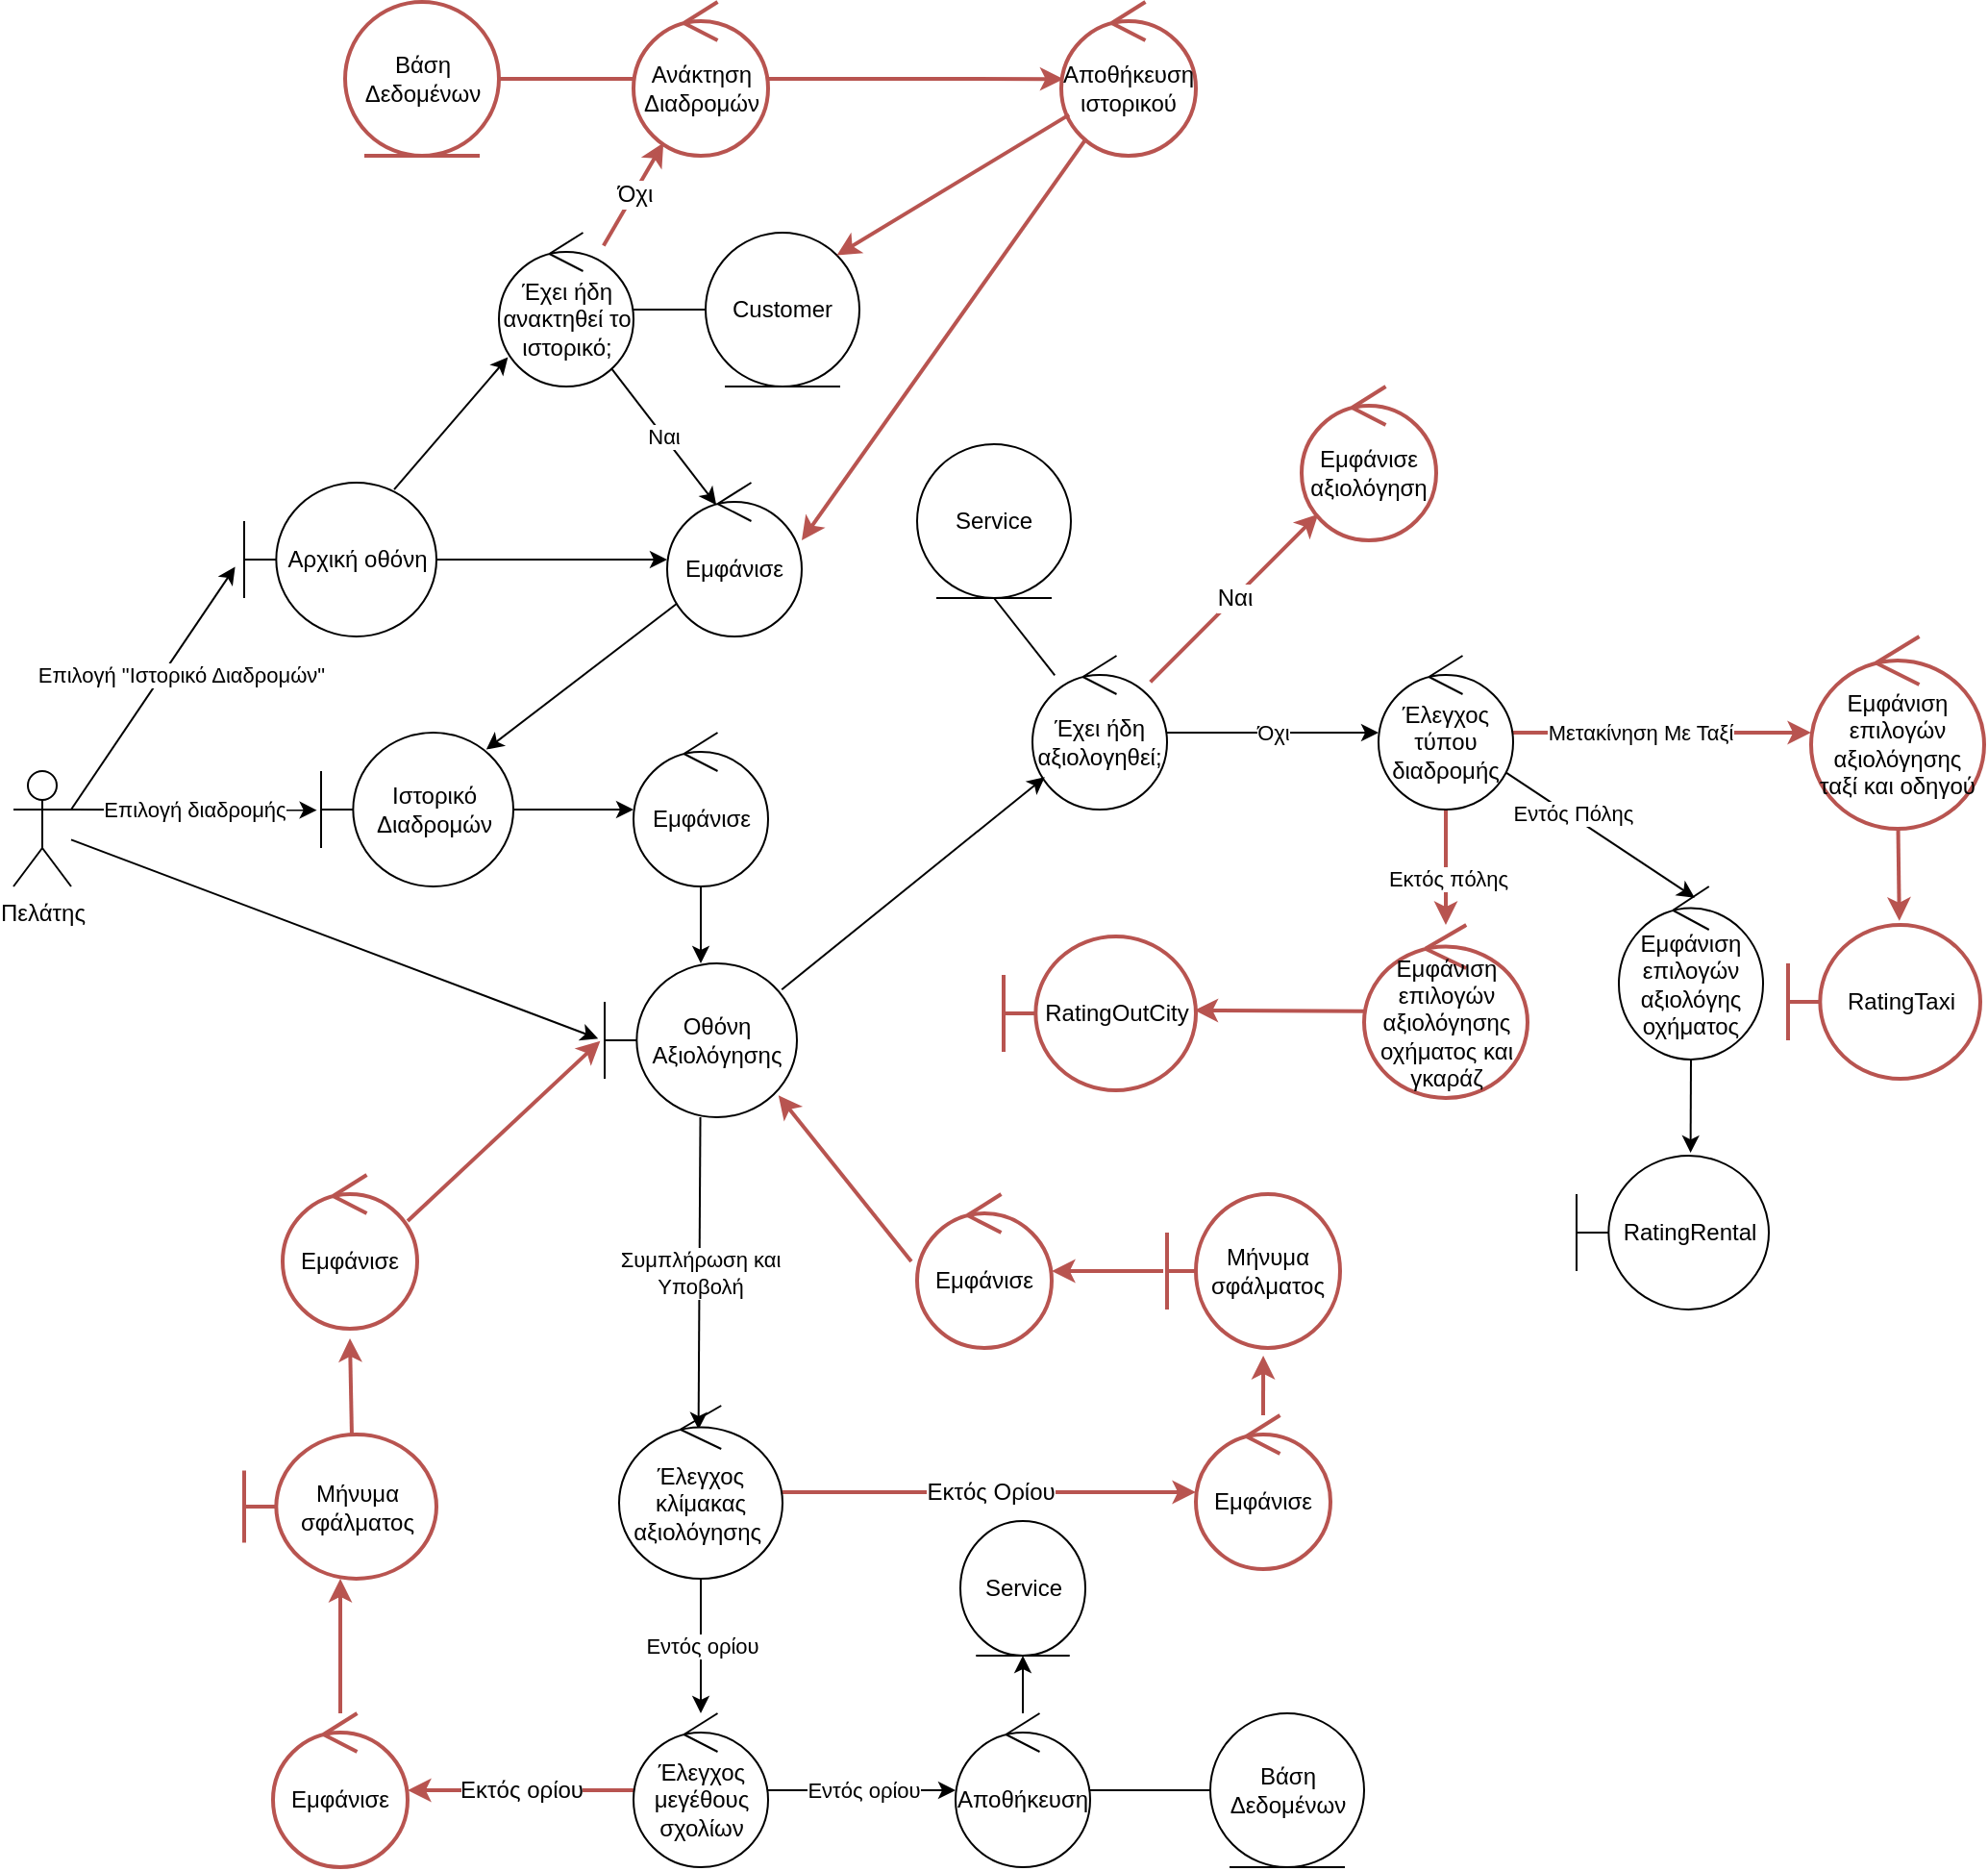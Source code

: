 <mxfile>
    <diagram id="tMwVYfzn25PWMmUZTQfm" name="Page-1">
        <mxGraphModel dx="1505" dy="601" grid="1" gridSize="10" guides="1" tooltips="1" connect="1" arrows="1" fold="1" page="1" pageScale="1" pageWidth="850" pageHeight="1100" math="0" shadow="0">
            <root>
                <mxCell id="0"/>
                <mxCell id="1" parent="0"/>
                <mxCell id="17" value="" style="edgeStyle=none;html=1;entryX=-0.047;entryY=0.547;entryDx=0;entryDy=0;entryPerimeter=0;exitX=1;exitY=0.333;exitDx=0;exitDy=0;exitPerimeter=0;" parent="1" source="2" target="57" edge="1">
                    <mxGeometry relative="1" as="geometry"/>
                </mxCell>
                <mxCell id="18" value="Επιλογή &quot;Ιστορικό Διαδρομών&quot;" style="edgeLabel;html=1;align=center;verticalAlign=middle;resizable=0;points=[];" parent="17" vertex="1" connectable="0">
                    <mxGeometry x="-0.355" y="-3" relative="1" as="geometry">
                        <mxPoint x="27" y="-31" as="offset"/>
                    </mxGeometry>
                </mxCell>
                <mxCell id="26" style="edgeStyle=none;html=1;entryX=-0.034;entryY=0.489;entryDx=0;entryDy=0;entryPerimeter=0;" parent="1" source="2" target="104" edge="1">
                    <mxGeometry relative="1" as="geometry"/>
                </mxCell>
                <mxCell id="66" value="Επιλογή διαδρομής" style="edgeStyle=none;html=1;exitX=1;exitY=0.333;exitDx=0;exitDy=0;exitPerimeter=0;entryX=-0.022;entryY=0.504;entryDx=0;entryDy=0;entryPerimeter=0;" parent="1" source="2" target="10" edge="1">
                    <mxGeometry relative="1" as="geometry"/>
                </mxCell>
                <mxCell id="2" value="Πελάτης" style="shape=umlActor;verticalLabelPosition=bottom;verticalAlign=top;html=1;" parent="1" vertex="1">
                    <mxGeometry x="-350" y="520" width="30" height="60" as="geometry"/>
                </mxCell>
                <mxCell id="14" value="" style="edgeStyle=none;html=1;entryX=0.526;entryY=0.065;entryDx=0;entryDy=0;entryPerimeter=0;" parent="1" source="8" target="15" edge="1">
                    <mxGeometry relative="1" as="geometry">
                        <mxPoint x="725" y="590" as="targetPoint"/>
                    </mxGeometry>
                </mxCell>
                <mxCell id="46" value="Εντός Πόλης" style="edgeLabel;html=1;align=center;verticalAlign=middle;resizable=0;points=[];" parent="14" vertex="1" connectable="0">
                    <mxGeometry x="-0.301" y="2" relative="1" as="geometry">
                        <mxPoint as="offset"/>
                    </mxGeometry>
                </mxCell>
                <mxCell id="43" style="edgeStyle=none;html=1;fontSize=12;fillColor=none;strokeColor=#b85450;strokeWidth=2;" parent="1" source="8" target="42" edge="1">
                    <mxGeometry relative="1" as="geometry"/>
                </mxCell>
                <mxCell id="45" value="Εκτός πόλης" style="edgeLabel;html=1;align=center;verticalAlign=middle;resizable=0;points=[];" parent="43" vertex="1" connectable="0">
                    <mxGeometry x="0.177" y="1" relative="1" as="geometry">
                        <mxPoint as="offset"/>
                    </mxGeometry>
                </mxCell>
                <mxCell id="48" style="edgeStyle=none;html=1;entryX=0;entryY=0.5;entryDx=0;entryDy=0;entryPerimeter=0;fontSize=12;fillColor=none;strokeColor=#b85450;strokeWidth=2;" parent="1" source="8" target="47" edge="1">
                    <mxGeometry relative="1" as="geometry"/>
                </mxCell>
                <mxCell id="49" value="Μετακίνηση Με Ταξί" style="edgeLabel;html=1;align=center;verticalAlign=middle;resizable=0;points=[];" parent="48" vertex="1" connectable="0">
                    <mxGeometry x="-0.3" relative="1" as="geometry">
                        <mxPoint x="11" as="offset"/>
                    </mxGeometry>
                </mxCell>
                <mxCell id="8" value="Έλεγχος τύπου διαδρομής" style="ellipse;shape=umlControl;whiteSpace=wrap;html=1;" parent="1" vertex="1">
                    <mxGeometry x="360" y="460" width="70" height="80" as="geometry"/>
                </mxCell>
                <mxCell id="105" value="" style="edgeStyle=none;html=1;" parent="1" source="10" target="103" edge="1">
                    <mxGeometry relative="1" as="geometry"/>
                </mxCell>
                <mxCell id="10" value="Ιστορικό Διαδρομών" style="shape=umlBoundary;whiteSpace=wrap;html=1;" parent="1" vertex="1">
                    <mxGeometry x="-190" y="500" width="100" height="80" as="geometry"/>
                </mxCell>
                <mxCell id="111" value="" style="edgeStyle=none;html=1;entryX=0.593;entryY=-0.018;entryDx=0;entryDy=0;entryPerimeter=0;" parent="1" source="15" target="127" edge="1">
                    <mxGeometry relative="1" as="geometry">
                        <mxPoint x="522.5" y="720" as="targetPoint"/>
                    </mxGeometry>
                </mxCell>
                <mxCell id="15" value="Εμφάνιση επιλογών αξιολόγης οχήματος" style="ellipse;shape=umlControl;whiteSpace=wrap;html=1;fillColor=default;strokeColor=default;strokeWidth=1;" parent="1" vertex="1">
                    <mxGeometry x="485" y="580" width="75" height="90" as="geometry"/>
                </mxCell>
                <mxCell id="30" value="Συμπλήρωση και&lt;br&gt;Υποβολή" style="edgeStyle=none;html=1;entryX=0.486;entryY=0.138;entryDx=0;entryDy=0;entryPerimeter=0;" parent="1" source="104" target="29" edge="1">
                    <mxGeometry relative="1" as="geometry">
                        <mxPoint x="-1" y="770" as="sourcePoint"/>
                    </mxGeometry>
                </mxCell>
                <mxCell id="32" value="Εντός ορίου" style="edgeStyle=none;html=1;" parent="1" source="29" target="31" edge="1">
                    <mxGeometry relative="1" as="geometry"/>
                </mxCell>
                <mxCell id="85" value="Εκτός Ορίου" style="edgeStyle=none;html=1;fontSize=12;fillColor=none;strokeColor=#b85450;strokeWidth=2;" parent="1" source="29" target="51" edge="1">
                    <mxGeometry relative="1" as="geometry"/>
                </mxCell>
                <mxCell id="29" value="Έλεγχος κλίμακας αξιολόγησης&amp;nbsp;" style="ellipse;shape=umlControl;whiteSpace=wrap;html=1;" parent="1" vertex="1">
                    <mxGeometry x="-35" y="850" width="85" height="90" as="geometry"/>
                </mxCell>
                <mxCell id="34" value="Εντός ορίου" style="edgeStyle=none;html=1;" parent="1" source="31" target="33" edge="1">
                    <mxGeometry relative="1" as="geometry"/>
                </mxCell>
                <mxCell id="88" value="Εκτός ορίου" style="edgeStyle=none;html=1;fontSize=12;fillColor=none;strokeColor=#b85450;strokeWidth=2;" parent="1" source="31" target="54" edge="1">
                    <mxGeometry relative="1" as="geometry"/>
                </mxCell>
                <mxCell id="31" value="Έλεγχος μεγέθους σχολίων" style="ellipse;shape=umlControl;whiteSpace=wrap;html=1;" parent="1" vertex="1">
                    <mxGeometry x="-27.5" y="1010" width="70" height="80" as="geometry"/>
                </mxCell>
                <mxCell id="36" value="" style="edgeStyle=none;html=1;endArrow=none;endFill=0;" parent="1" source="33" target="35" edge="1">
                    <mxGeometry relative="1" as="geometry"/>
                </mxCell>
                <mxCell id="102" value="" style="edgeStyle=none;html=1;" parent="1" source="33" target="101" edge="1">
                    <mxGeometry relative="1" as="geometry"/>
                </mxCell>
                <mxCell id="33" value="Αποθήκευση" style="ellipse;shape=umlControl;whiteSpace=wrap;html=1;" parent="1" vertex="1">
                    <mxGeometry x="140" y="1010" width="70" height="80" as="geometry"/>
                </mxCell>
                <mxCell id="35" value="Βάση Δεδομένων" style="ellipse;shape=umlEntity;whiteSpace=wrap;html=1;" parent="1" vertex="1">
                    <mxGeometry x="272.5" y="1010" width="80" height="80" as="geometry"/>
                </mxCell>
                <mxCell id="113" value="" style="edgeStyle=none;html=1;fontSize=12;fillColor=none;strokeColor=#b85450;strokeWidth=2;entryX=0.993;entryY=0.48;entryDx=0;entryDy=0;entryPerimeter=0;" parent="1" source="42" target="129" edge="1">
                    <mxGeometry relative="1" as="geometry">
                        <mxPoint x="285" y="645" as="targetPoint"/>
                    </mxGeometry>
                </mxCell>
                <mxCell id="42" value="Εμφάνιση επιλογών αξιολόγησης οχήματος και γκαράζ" style="ellipse;shape=umlControl;whiteSpace=wrap;html=1;strokeColor=#b85450;fillColor=none;strokeWidth=2;" parent="1" vertex="1">
                    <mxGeometry x="352.5" y="600" width="85" height="90" as="geometry"/>
                </mxCell>
                <mxCell id="109" value="" style="edgeStyle=none;html=1;fontSize=12;fillColor=none;strokeColor=#b85450;strokeWidth=2;entryX=0.579;entryY=-0.027;entryDx=0;entryDy=0;entryPerimeter=0;" parent="1" source="47" target="128" edge="1">
                    <mxGeometry relative="1" as="geometry">
                        <mxPoint x="630" y="590" as="targetPoint"/>
                    </mxGeometry>
                </mxCell>
                <mxCell id="47" value="Εμφάνιση επιλογών αξιολόγησης ταξί και οδηγού" style="ellipse;shape=umlControl;whiteSpace=wrap;html=1;strokeColor=#b85450;fillColor=none;strokeWidth=2;" parent="1" vertex="1">
                    <mxGeometry x="585" y="450" width="90" height="100" as="geometry"/>
                </mxCell>
                <mxCell id="90" value="" style="edgeStyle=none;html=1;fontSize=12;fillColor=none;strokeColor=#b85450;strokeWidth=2;entryX=0.556;entryY=1.05;entryDx=0;entryDy=0;entryPerimeter=0;" parent="1" source="51" target="89" edge="1">
                    <mxGeometry relative="1" as="geometry"/>
                </mxCell>
                <mxCell id="51" value="Εμφάνισε" style="ellipse;shape=umlControl;whiteSpace=wrap;html=1;strokeColor=#b85450;fillColor=none;strokeWidth=2;" parent="1" vertex="1">
                    <mxGeometry x="265" y="855" width="70" height="80" as="geometry"/>
                </mxCell>
                <mxCell id="92" value="" style="edgeStyle=none;html=1;fontSize=12;fillColor=none;strokeColor=#b85450;strokeWidth=2;" parent="1" source="54" target="91" edge="1">
                    <mxGeometry relative="1" as="geometry"/>
                </mxCell>
                <mxCell id="54" value="Εμφάνισε" style="ellipse;shape=umlControl;whiteSpace=wrap;html=1;strokeColor=#b85450;fillColor=none;strokeWidth=2;" parent="1" vertex="1">
                    <mxGeometry x="-215" y="1010" width="70" height="80" as="geometry"/>
                </mxCell>
                <mxCell id="60" value="" style="edgeStyle=none;html=1;" parent="1" source="57" target="59" edge="1">
                    <mxGeometry relative="1" as="geometry"/>
                </mxCell>
                <mxCell id="116" style="edgeStyle=none;html=1;entryX=0.067;entryY=0.81;entryDx=0;entryDy=0;entryPerimeter=0;exitX=0.78;exitY=0.045;exitDx=0;exitDy=0;exitPerimeter=0;" edge="1" parent="1" source="57" target="114">
                    <mxGeometry relative="1" as="geometry"/>
                </mxCell>
                <mxCell id="57" value="Αρχική οθόνη" style="shape=umlBoundary;whiteSpace=wrap;html=1;" parent="1" vertex="1">
                    <mxGeometry x="-230" y="370" width="100" height="80" as="geometry"/>
                </mxCell>
                <mxCell id="62" value="" style="edgeStyle=none;html=1;entryX=0.859;entryY=0.11;entryDx=0;entryDy=0;entryPerimeter=0;" parent="1" source="59" target="10" edge="1">
                    <mxGeometry relative="1" as="geometry"/>
                </mxCell>
                <mxCell id="59" value="Εμφάνισε" style="ellipse;shape=umlControl;whiteSpace=wrap;html=1;" parent="1" vertex="1">
                    <mxGeometry x="-10" y="370" width="70" height="80" as="geometry"/>
                </mxCell>
                <mxCell id="71" value="Ναι" style="edgeStyle=none;html=1;fontSize=12;fillColor=none;strokeColor=#b85450;strokeWidth=2;" parent="1" source="67" target="70" edge="1">
                    <mxGeometry relative="1" as="geometry"/>
                </mxCell>
                <mxCell id="74" style="edgeStyle=none;html=1;entryX=0.5;entryY=1;entryDx=0;entryDy=0;endArrow=none;endFill=0;" parent="1" source="67" target="72" edge="1">
                    <mxGeometry relative="1" as="geometry"/>
                </mxCell>
                <mxCell id="82" value="Όχι" style="edgeStyle=none;html=1;" parent="1" source="67" target="8" edge="1">
                    <mxGeometry relative="1" as="geometry"/>
                </mxCell>
                <mxCell id="67" value="Έχει ήδη αξιολογηθεί;" style="ellipse;shape=umlControl;whiteSpace=wrap;html=1;" parent="1" vertex="1">
                    <mxGeometry x="180" y="460" width="70" height="80" as="geometry"/>
                </mxCell>
                <mxCell id="70" value="Εμφάνισε&lt;br&gt;αξιολόγηση" style="ellipse;shape=umlControl;whiteSpace=wrap;html=1;fillColor=none;strokeColor=#b85450;strokeWidth=2;" parent="1" vertex="1">
                    <mxGeometry x="320" y="320" width="70" height="80" as="geometry"/>
                </mxCell>
                <mxCell id="72" value="Service" style="ellipse;shape=umlEntity;whiteSpace=wrap;html=1;" parent="1" vertex="1">
                    <mxGeometry x="120" y="350" width="80" height="80" as="geometry"/>
                </mxCell>
                <mxCell id="89" value="Μήνυμα σφάλματος" style="shape=umlBoundary;whiteSpace=wrap;html=1;fillColor=none;strokeColor=#b85450;strokeWidth=2;" parent="1" vertex="1">
                    <mxGeometry x="250" y="740" width="90" height="80" as="geometry"/>
                </mxCell>
                <mxCell id="91" value="Μήνυμα σφάλματος" style="shape=umlBoundary;whiteSpace=wrap;html=1;fillColor=none;strokeColor=#b85450;strokeWidth=2;" parent="1" vertex="1">
                    <mxGeometry x="-230" y="865" width="100" height="75" as="geometry"/>
                </mxCell>
                <mxCell id="95" value="Εμφάνισε" style="ellipse;shape=umlControl;whiteSpace=wrap;html=1;strokeColor=#b85450;fillColor=none;strokeWidth=2;" parent="1" vertex="1">
                    <mxGeometry x="-210" y="730" width="70" height="80" as="geometry"/>
                </mxCell>
                <mxCell id="96" style="edgeStyle=none;html=1;fontSize=12;fillColor=none;strokeColor=#b85450;strokeWidth=2;exitX=0.56;exitY=0.013;exitDx=0;exitDy=0;exitPerimeter=0;entryX=0.5;entryY=1.063;entryDx=0;entryDy=0;entryPerimeter=0;" parent="1" source="91" target="95" edge="1">
                    <mxGeometry relative="1" as="geometry">
                        <mxPoint x="-200" y="840" as="sourcePoint"/>
                        <mxPoint x="-325.02" y="801.06" as="targetPoint"/>
                    </mxGeometry>
                </mxCell>
                <mxCell id="97" style="edgeStyle=none;html=1;fontSize=12;fillColor=none;strokeColor=#b85450;strokeWidth=2;exitX=0.929;exitY=0.3;exitDx=0;exitDy=0;exitPerimeter=0;entryX=-0.023;entryY=0.504;entryDx=0;entryDy=0;entryPerimeter=0;" parent="1" source="95" target="104" edge="1">
                    <mxGeometry relative="1" as="geometry">
                        <mxPoint x="-65" y="809.995" as="sourcePoint"/>
                        <mxPoint x="-64" y="766.01" as="targetPoint"/>
                    </mxGeometry>
                </mxCell>
                <mxCell id="98" value="Εμφάνισε" style="ellipse;shape=umlControl;whiteSpace=wrap;html=1;strokeColor=#b85450;fillColor=none;strokeWidth=2;" parent="1" vertex="1">
                    <mxGeometry x="120" y="740" width="70" height="80" as="geometry"/>
                </mxCell>
                <mxCell id="99" value="" style="edgeStyle=none;html=1;fontSize=12;fillColor=none;strokeColor=#b85450;strokeWidth=2;exitX=-0.043;exitY=0.438;exitDx=0;exitDy=0;exitPerimeter=0;entryX=0.904;entryY=0.858;entryDx=0;entryDy=0;entryPerimeter=0;" parent="1" source="98" target="104" edge="1">
                    <mxGeometry relative="1" as="geometry">
                        <mxPoint x="108.897" y="878.11" as="sourcePoint"/>
                        <mxPoint x="141.103" y="830" as="targetPoint"/>
                    </mxGeometry>
                </mxCell>
                <mxCell id="100" value="" style="edgeStyle=none;html=1;fontSize=12;fillColor=none;strokeColor=#b85450;strokeWidth=2;entryX=1;entryY=0.5;entryDx=0;entryDy=0;entryPerimeter=0;exitX=-0.022;exitY=0.5;exitDx=0;exitDy=0;exitPerimeter=0;" parent="1" source="89" target="98" edge="1">
                    <mxGeometry relative="1" as="geometry">
                        <mxPoint x="236.127" y="938.11" as="sourcePoint"/>
                        <mxPoint x="268.333" y="890" as="targetPoint"/>
                    </mxGeometry>
                </mxCell>
                <mxCell id="101" value="Service" style="ellipse;shape=umlEntity;whiteSpace=wrap;html=1;" parent="1" vertex="1">
                    <mxGeometry x="142.5" y="910" width="65" height="70" as="geometry"/>
                </mxCell>
                <mxCell id="106" value="" style="edgeStyle=none;html=1;" parent="1" source="103" target="104" edge="1">
                    <mxGeometry relative="1" as="geometry"/>
                </mxCell>
                <mxCell id="103" value="Εμφάνισε" style="ellipse;shape=umlControl;whiteSpace=wrap;html=1;" parent="1" vertex="1">
                    <mxGeometry x="-27.5" y="500" width="70" height="80" as="geometry"/>
                </mxCell>
                <mxCell id="107" value="" style="edgeStyle=none;html=1;exitX=0.921;exitY=0.17;exitDx=0;exitDy=0;exitPerimeter=0;" parent="1" source="104" target="67" edge="1">
                    <mxGeometry relative="1" as="geometry"/>
                </mxCell>
                <mxCell id="104" value="Οθόνη Αξιολόγησης" style="shape=umlBoundary;whiteSpace=wrap;html=1;" parent="1" vertex="1">
                    <mxGeometry x="-42.5" y="620" width="100" height="80" as="geometry"/>
                </mxCell>
                <mxCell id="115" value="Ναι" style="edgeStyle=none;html=1;entryX=0.365;entryY=0.144;entryDx=0;entryDy=0;entryPerimeter=0;" edge="1" parent="1" source="114" target="59">
                    <mxGeometry relative="1" as="geometry"/>
                </mxCell>
                <mxCell id="118" style="edgeStyle=none;html=1;entryX=1;entryY=0.5;entryDx=0;entryDy=0;endArrow=none;endFill=0;" edge="1" parent="1" source="114" target="117">
                    <mxGeometry relative="1" as="geometry"/>
                </mxCell>
                <mxCell id="120" value="Όχι" style="edgeStyle=none;html=1;endArrow=classic;endFill=1;fontSize=12;fillColor=none;strokeColor=#b85450;strokeWidth=2;" edge="1" parent="1" source="114" target="119">
                    <mxGeometry relative="1" as="geometry"/>
                </mxCell>
                <mxCell id="114" value="Έχει ήδη ανακτηθεί το ιστορικό;" style="ellipse;shape=umlControl;whiteSpace=wrap;html=1;" vertex="1" parent="1">
                    <mxGeometry x="-97.5" y="240" width="70" height="80" as="geometry"/>
                </mxCell>
                <mxCell id="117" value="Customer" style="ellipse;shape=umlEntity;whiteSpace=wrap;html=1;" vertex="1" parent="1">
                    <mxGeometry x="10" y="240" width="80" height="80" as="geometry"/>
                </mxCell>
                <mxCell id="122" value="" style="edgeStyle=none;html=1;endArrow=none;endFill=0;fontSize=12;fillColor=none;strokeColor=#b85450;strokeWidth=2;" edge="1" parent="1" source="119" target="121">
                    <mxGeometry relative="1" as="geometry"/>
                </mxCell>
                <mxCell id="124" style="edgeStyle=none;html=1;entryX=0.017;entryY=0.501;entryDx=0;entryDy=0;entryPerimeter=0;endArrow=classic;endFill=1;fontSize=12;fillColor=none;strokeColor=#b85450;strokeWidth=2;" edge="1" parent="1" source="119" target="123">
                    <mxGeometry relative="1" as="geometry"/>
                </mxCell>
                <mxCell id="119" value="Ανάκτηση Διαδρομών" style="ellipse;shape=umlControl;whiteSpace=wrap;html=1;fillColor=none;strokeColor=#b85450;strokeWidth=2;" vertex="1" parent="1">
                    <mxGeometry x="-27.5" y="120" width="70" height="80" as="geometry"/>
                </mxCell>
                <mxCell id="121" value="Βάση Δεδομένων" style="ellipse;shape=umlEntity;whiteSpace=wrap;html=1;fillColor=none;strokeColor=#b85450;strokeWidth=2;" vertex="1" parent="1">
                    <mxGeometry x="-177.5" y="120" width="80" height="80" as="geometry"/>
                </mxCell>
                <mxCell id="125" style="edgeStyle=none;html=1;entryX=1;entryY=0;entryDx=0;entryDy=0;endArrow=classic;endFill=1;fontSize=12;fillColor=none;strokeColor=#b85450;strokeWidth=2;" edge="1" parent="1" source="123" target="117">
                    <mxGeometry relative="1" as="geometry"/>
                </mxCell>
                <mxCell id="126" style="edgeStyle=none;html=1;entryX=1;entryY=0.375;entryDx=0;entryDy=0;entryPerimeter=0;endArrow=classic;endFill=1;fontSize=12;fillColor=none;strokeColor=#b85450;strokeWidth=2;" edge="1" parent="1" source="123" target="59">
                    <mxGeometry relative="1" as="geometry"/>
                </mxCell>
                <mxCell id="123" value="Αποθήκευση ιστορικού" style="ellipse;shape=umlControl;whiteSpace=wrap;html=1;fillColor=none;strokeColor=#b85450;strokeWidth=2;" vertex="1" parent="1">
                    <mxGeometry x="195" y="120" width="70" height="80" as="geometry"/>
                </mxCell>
                <mxCell id="127" value="RatingRental" style="shape=umlBoundary;whiteSpace=wrap;html=1;" vertex="1" parent="1">
                    <mxGeometry x="463" y="720" width="100" height="80" as="geometry"/>
                </mxCell>
                <mxCell id="128" value="RatingTaxi" style="shape=umlBoundary;whiteSpace=wrap;html=1;fillColor=none;strokeColor=#b85450;strokeWidth=2;" vertex="1" parent="1">
                    <mxGeometry x="573" y="600" width="100" height="80" as="geometry"/>
                </mxCell>
                <mxCell id="129" value="RatingOutCity" style="shape=umlBoundary;whiteSpace=wrap;html=1;fillColor=none;strokeColor=#b85450;strokeWidth=2;" vertex="1" parent="1">
                    <mxGeometry x="165" y="606" width="100" height="80" as="geometry"/>
                </mxCell>
            </root>
        </mxGraphModel>
    </diagram>
</mxfile>